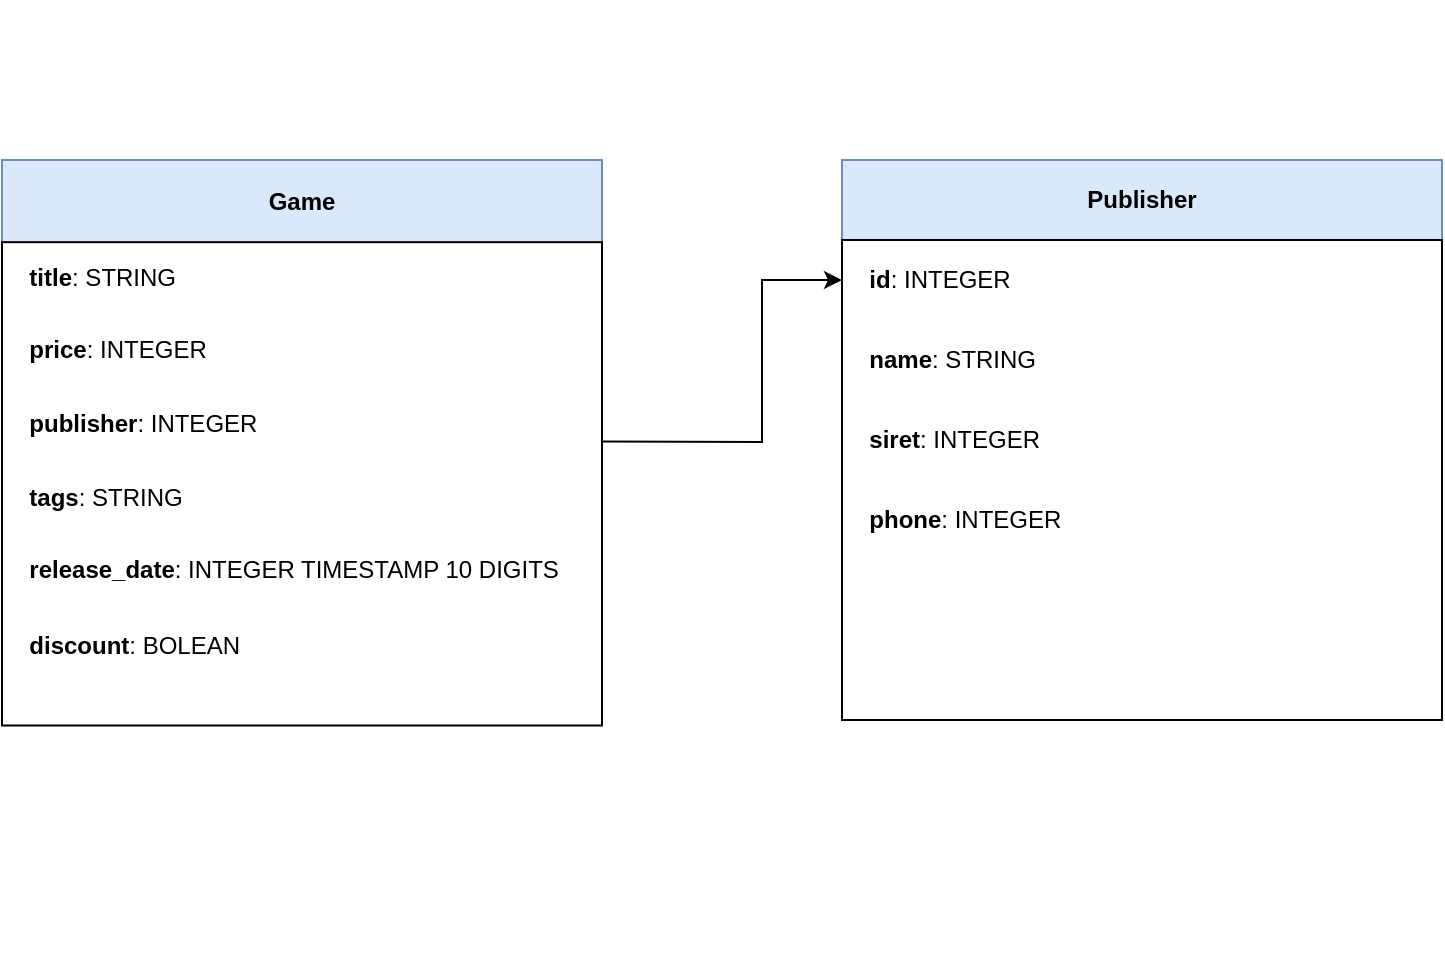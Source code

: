 <mxfile version="16.5.1" type="device"><diagram id="C5RBs43oDa-KdzZeNtuy" name="Page-1"><mxGraphModel dx="1350" dy="878" grid="1" gridSize="10" guides="1" tooltips="1" connect="1" arrows="1" fold="1" page="1" pageScale="1" pageWidth="1200" pageHeight="1920" math="0" shadow="0"><root><mxCell id="WIyWlLk6GJQsqaUBKTNV-0"/><mxCell id="WIyWlLk6GJQsqaUBKTNV-1" parent="WIyWlLk6GJQsqaUBKTNV-0"/><mxCell id="HoR-gogbxS93KxlAP47U-31" value="" style="group" parent="WIyWlLk6GJQsqaUBKTNV-1" vertex="1" connectable="0"><mxGeometry x="520" y="120" width="300" height="480" as="geometry"/></mxCell><mxCell id="HoR-gogbxS93KxlAP47U-34" value="" style="group" parent="WIyWlLk6GJQsqaUBKTNV-1" vertex="1" connectable="0"><mxGeometry x="680" y="200" width="300" height="60" as="geometry"/></mxCell><mxCell id="HoR-gogbxS93KxlAP47U-35" value="" style="rounded=0;whiteSpace=wrap;html=1;strokeColor=#6c8ebf;fillColor=#dae8fc;" parent="HoR-gogbxS93KxlAP47U-34" vertex="1"><mxGeometry width="300" height="40" as="geometry"/></mxCell><mxCell id="HoR-gogbxS93KxlAP47U-36" value="&lt;b&gt;Publisher&lt;/b&gt;" style="text;html=1;strokeColor=none;fillColor=none;align=center;verticalAlign=middle;whiteSpace=wrap;rounded=0;fontColor=#000000;" parent="HoR-gogbxS93KxlAP47U-34" vertex="1"><mxGeometry width="300" height="40" as="geometry"/></mxCell><mxCell id="HoR-gogbxS93KxlAP47U-37" value="" style="rounded=0;whiteSpace=wrap;html=1;fontColor=#000000;strokeColor=#000000;fillColor=#ffffff;" parent="WIyWlLk6GJQsqaUBKTNV-1" vertex="1"><mxGeometry x="680" y="240" width="300" height="240" as="geometry"/></mxCell><mxCell id="HoR-gogbxS93KxlAP47U-39" value="&lt;b&gt;&amp;nbsp; id&lt;/b&gt;: INTEGER" style="text;html=1;strokeColor=none;fillColor=none;align=left;verticalAlign=middle;whiteSpace=wrap;rounded=0;fontColor=#000000;spacingLeft=5;" parent="WIyWlLk6GJQsqaUBKTNV-1" vertex="1"><mxGeometry x="680" y="240" width="300" height="40" as="geometry"/></mxCell><mxCell id="HoR-gogbxS93KxlAP47U-40" value="&lt;b&gt;&amp;nbsp; phone&lt;/b&gt;: INTEGER" style="text;html=1;strokeColor=none;fillColor=none;align=left;verticalAlign=middle;whiteSpace=wrap;rounded=0;fontColor=#000000;spacingLeft=5;" parent="WIyWlLk6GJQsqaUBKTNV-1" vertex="1"><mxGeometry x="680" y="360" width="300" height="40" as="geometry"/></mxCell><mxCell id="HoR-gogbxS93KxlAP47U-42" value="&lt;b&gt;&amp;nbsp; name&lt;/b&gt;: STRING" style="text;html=1;strokeColor=none;fillColor=none;align=left;verticalAlign=middle;whiteSpace=wrap;rounded=0;fontColor=#000000;spacingLeft=5;" parent="WIyWlLk6GJQsqaUBKTNV-1" vertex="1"><mxGeometry x="680" y="280" width="300" height="40" as="geometry"/></mxCell><mxCell id="4n-IbBhDe2o_EzavH9AX-2" value="&lt;b&gt;&amp;nbsp; siret&lt;/b&gt;: INTEGER" style="text;html=1;strokeColor=none;fillColor=none;align=left;verticalAlign=middle;whiteSpace=wrap;rounded=0;fontColor=#000000;spacingLeft=5;" parent="WIyWlLk6GJQsqaUBKTNV-1" vertex="1"><mxGeometry x="680" y="320" width="300" height="40" as="geometry"/></mxCell><mxCell id="HoR-gogbxS93KxlAP47U-19" value="" style="group" parent="WIyWlLk6GJQsqaUBKTNV-1" vertex="1" connectable="0"><mxGeometry x="260" y="200" width="300" height="290" as="geometry"/></mxCell><mxCell id="HoR-gogbxS93KxlAP47U-20" value="" style="group" parent="HoR-gogbxS93KxlAP47U-19" vertex="1" connectable="0"><mxGeometry width="300" height="290" as="geometry"/></mxCell><mxCell id="HoR-gogbxS93KxlAP47U-30" value="" style="group" parent="HoR-gogbxS93KxlAP47U-20" vertex="1" connectable="0"><mxGeometry width="300" height="290" as="geometry"/></mxCell><mxCell id="HoR-gogbxS93KxlAP47U-8" value="" style="group" parent="HoR-gogbxS93KxlAP47U-30" vertex="1" connectable="0"><mxGeometry width="300" height="48.333" as="geometry"/></mxCell><mxCell id="HoR-gogbxS93KxlAP47U-6" value="" style="rounded=0;whiteSpace=wrap;html=1;strokeColor=#6c8ebf;fillColor=#dae8fc;" parent="HoR-gogbxS93KxlAP47U-8" vertex="1"><mxGeometry width="300" height="41.429" as="geometry"/></mxCell><mxCell id="HoR-gogbxS93KxlAP47U-7" value="&lt;b&gt;Game&lt;/b&gt;" style="text;html=1;strokeColor=none;fillColor=none;align=center;verticalAlign=middle;whiteSpace=wrap;rounded=0;fontColor=#000000;" parent="HoR-gogbxS93KxlAP47U-8" vertex="1"><mxGeometry y="5.179" width="300" height="31.071" as="geometry"/></mxCell><mxCell id="HoR-gogbxS93KxlAP47U-13" value="" style="rounded=0;whiteSpace=wrap;html=1;fontColor=#000000;strokeColor=#000000;fillColor=#ffffff;" parent="HoR-gogbxS93KxlAP47U-30" vertex="1"><mxGeometry y="41.083" width="300" height="241.667" as="geometry"/></mxCell><mxCell id="HoR-gogbxS93KxlAP47U-18" value="&lt;b&gt;&amp;nbsp; price&lt;/b&gt;: INTEGER" style="text;html=1;strokeColor=none;fillColor=none;align=left;verticalAlign=middle;whiteSpace=wrap;rounded=0;fontColor=#000000;spacingLeft=5;" parent="HoR-gogbxS93KxlAP47U-30" vertex="1"><mxGeometry y="77.333" width="300" height="36.25" as="geometry"/></mxCell><mxCell id="HoR-gogbxS93KxlAP47U-17" value="&lt;b&gt;&amp;nbsp; title&lt;/b&gt;: STRING" style="text;html=1;strokeColor=none;fillColor=none;align=left;verticalAlign=middle;whiteSpace=wrap;rounded=0;fontColor=#000000;spacingLeft=5;" parent="HoR-gogbxS93KxlAP47U-30" vertex="1"><mxGeometry y="41.083" width="300" height="36.25" as="geometry"/></mxCell><mxCell id="HoR-gogbxS93KxlAP47U-28" value="&lt;b&gt;&amp;nbsp; publisher&lt;/b&gt;: INTEGER" style="text;html=1;strokeColor=none;fillColor=none;align=left;verticalAlign=middle;whiteSpace=wrap;rounded=0;fontColor=#000000;spacingLeft=5;" parent="HoR-gogbxS93KxlAP47U-30" vertex="1"><mxGeometry y="113.583" width="300" height="36.25" as="geometry"/></mxCell><mxCell id="0WVOiSQfqkRBLcFvwl_4-0" value="&lt;b&gt;&amp;nbsp; tags&lt;/b&gt;: STRING" style="text;html=1;strokeColor=none;fillColor=none;align=left;verticalAlign=middle;whiteSpace=wrap;rounded=0;fontColor=#000000;spacingLeft=5;" parent="HoR-gogbxS93KxlAP47U-30" vertex="1"><mxGeometry y="151.042" width="300" height="36.25" as="geometry"/></mxCell><mxCell id="x1MGxBo3oktLwruadFVc-1" value="&lt;b&gt;&amp;nbsp; release_date&lt;/b&gt;: INTEGER TIMESTAMP 10 DIGITS" style="text;html=1;strokeColor=none;fillColor=none;align=left;verticalAlign=middle;whiteSpace=wrap;rounded=0;fontColor=#000000;spacingLeft=5;" parent="HoR-gogbxS93KxlAP47U-30" vertex="1"><mxGeometry y="187.292" width="300" height="36.25" as="geometry"/></mxCell><mxCell id="x1MGxBo3oktLwruadFVc-2" value="&lt;b&gt;&amp;nbsp; discount&lt;/b&gt;: BOLEAN" style="text;html=1;strokeColor=none;fillColor=none;align=left;verticalAlign=middle;whiteSpace=wrap;rounded=0;fontColor=#000000;spacingLeft=5;" parent="HoR-gogbxS93KxlAP47U-30" vertex="1"><mxGeometry y="224.577" width="300" height="36.25" as="geometry"/></mxCell><mxCell id="x1MGxBo3oktLwruadFVc-3" value="" style="endArrow=classic;html=1;rounded=0;exitX=1;exitY=0.75;exitDx=0;exitDy=0;" parent="WIyWlLk6GJQsqaUBKTNV-1" source="HoR-gogbxS93KxlAP47U-28" edge="1"><mxGeometry width="50" height="50" relative="1" as="geometry"><mxPoint x="630" y="310" as="sourcePoint"/><mxPoint x="680" y="260" as="targetPoint"/><Array as="points"><mxPoint x="640" y="341"/><mxPoint x="640" y="260"/></Array></mxGeometry></mxCell></root></mxGraphModel></diagram></mxfile>